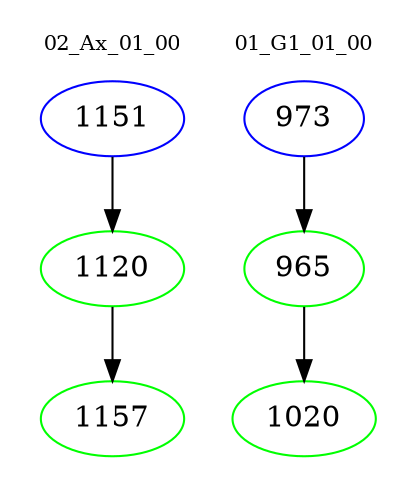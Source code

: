 digraph{
subgraph cluster_0 {
color = white
label = "02_Ax_01_00";
fontsize=10;
T0_1151 [label="1151", color="blue"]
T0_1151 -> T0_1120 [color="black"]
T0_1120 [label="1120", color="green"]
T0_1120 -> T0_1157 [color="black"]
T0_1157 [label="1157", color="green"]
}
subgraph cluster_1 {
color = white
label = "01_G1_01_00";
fontsize=10;
T1_973 [label="973", color="blue"]
T1_973 -> T1_965 [color="black"]
T1_965 [label="965", color="green"]
T1_965 -> T1_1020 [color="black"]
T1_1020 [label="1020", color="green"]
}
}
